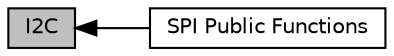 digraph "I2C"
{
  edge [fontname="Helvetica",fontsize="10",labelfontname="Helvetica",labelfontsize="10"];
  node [fontname="Helvetica",fontsize="10",shape=box];
  rankdir=LR;
  Node2 [label="SPI Public Functions",height=0.2,width=0.4,color="black", fillcolor="white", style="filled",URL="$d8/dfd/group__I2C__Public__Functions.html",tooltip=" "];
  Node1 [label="I2C",height=0.2,width=0.4,color="black", fillcolor="grey75", style="filled", fontcolor="black",tooltip="This package provides the core capabilities for i2c functions."];
  Node1->Node2 [shape=plaintext, dir="back", style="solid"];
}
